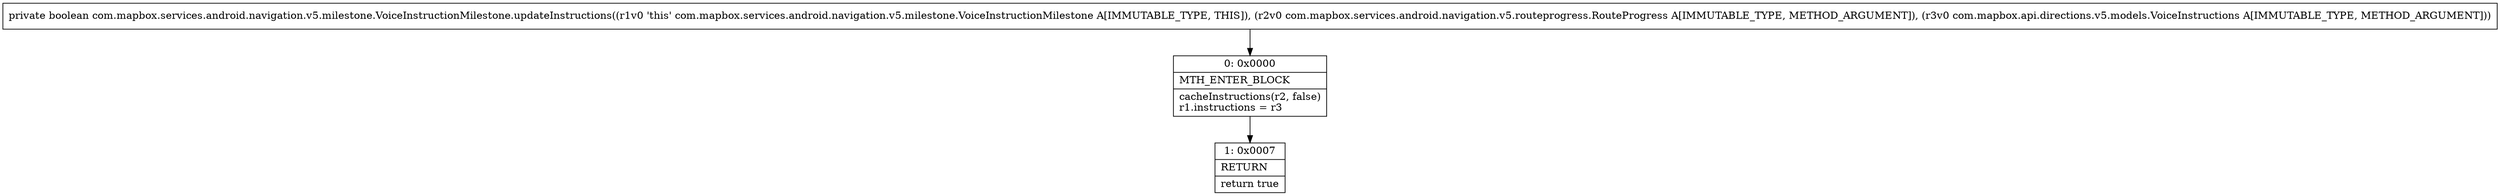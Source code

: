 digraph "CFG forcom.mapbox.services.android.navigation.v5.milestone.VoiceInstructionMilestone.updateInstructions(Lcom\/mapbox\/services\/android\/navigation\/v5\/routeprogress\/RouteProgress;Lcom\/mapbox\/api\/directions\/v5\/models\/VoiceInstructions;)Z" {
Node_0 [shape=record,label="{0\:\ 0x0000|MTH_ENTER_BLOCK\l|cacheInstructions(r2, false)\lr1.instructions = r3\l}"];
Node_1 [shape=record,label="{1\:\ 0x0007|RETURN\l|return true\l}"];
MethodNode[shape=record,label="{private boolean com.mapbox.services.android.navigation.v5.milestone.VoiceInstructionMilestone.updateInstructions((r1v0 'this' com.mapbox.services.android.navigation.v5.milestone.VoiceInstructionMilestone A[IMMUTABLE_TYPE, THIS]), (r2v0 com.mapbox.services.android.navigation.v5.routeprogress.RouteProgress A[IMMUTABLE_TYPE, METHOD_ARGUMENT]), (r3v0 com.mapbox.api.directions.v5.models.VoiceInstructions A[IMMUTABLE_TYPE, METHOD_ARGUMENT])) }"];
MethodNode -> Node_0;
Node_0 -> Node_1;
}

